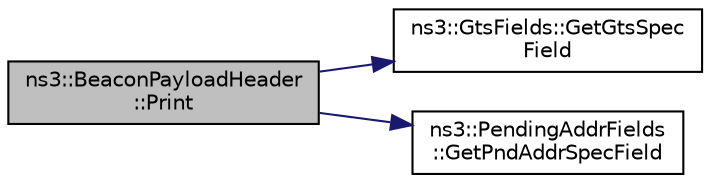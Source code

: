 digraph "ns3::BeaconPayloadHeader::Print"
{
 // LATEX_PDF_SIZE
  edge [fontname="Helvetica",fontsize="10",labelfontname="Helvetica",labelfontsize="10"];
  node [fontname="Helvetica",fontsize="10",shape=record];
  rankdir="LR";
  Node1 [label="ns3::BeaconPayloadHeader\l::Print",height=0.2,width=0.4,color="black", fillcolor="grey75", style="filled", fontcolor="black",tooltip=" "];
  Node1 -> Node2 [color="midnightblue",fontsize="10",style="solid",fontname="Helvetica"];
  Node2 [label="ns3::GtsFields::GetGtsSpec\lField",height=0.2,width=0.4,color="black", fillcolor="white", style="filled",URL="$classns3_1_1_gts_fields.html#a0dbf527d13859b2b70d16cc3c53e9845",tooltip="Get the GTS Specification Field from the GTS Fields."];
  Node1 -> Node3 [color="midnightblue",fontsize="10",style="solid",fontname="Helvetica"];
  Node3 [label="ns3::PendingAddrFields\l::GetPndAddrSpecField",height=0.2,width=0.4,color="black", fillcolor="white", style="filled",URL="$classns3_1_1_pending_addr_fields.html#acaac5d740097612801174cd9387e7a1c",tooltip="Get the whole Pending Address Specification Field from the Pending Address Fields."];
}
